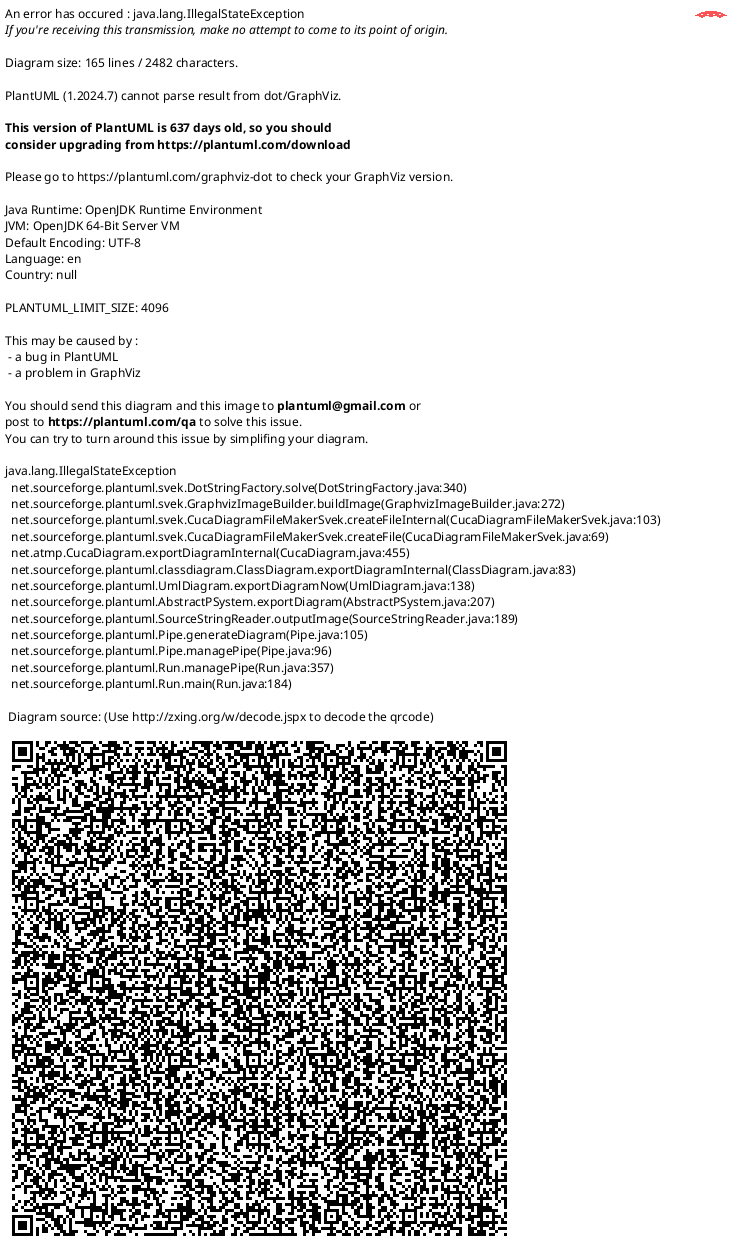 @startuml ER_diagram
title WarmHouse ER Diagram
skinparam linetype ortho
hide circle

class User  {
  - int id
  - int age
  - string name
  - boolean status
  - datetime updated_dt
  - datetime created_dt
}

class Role {
  - int id
  - string name
  - datetime updated_dt
  - datetime created_dt
}

class UserRole {
  - int id
  - int user_id
  - int role_id
  - datetime created_dt
}

User "1" -- "0..*" UserRole
Role "1" -- "0..*" UserRole

class House {
  - int id
  - int user_id
  - string address
  - datetime updated_dt
  - datetime created_dt
}

User "1" -- "0..*" House

class Device {
  - int id
  - int type_id
  - int house_id
  - string serial_number
  - int status_id
  - datetime updated_dt
  - datetime created_dt
}

class DeviceType {
  - int id
  - string name
}

class DeviceStatus {
  - int id
  - string name
}

DeviceType "1" -- "0..*" Device
DeviceStatus "1" -- "0..*" Device
House "1" -- "0..*" Device

class Command {
  - int id
  - string name
  - string code
  - string args
  - datetime updated_dt
  - datetime created_dt
}

class SupportedCommand {
  - int id
  - int command_id
  - int device_id
  - datetime created_dt
}

Device "1" -- "0..*" SupportedCommand
Command "1" -- "0..*" SupportedCommand

class Automation {
  - int id
  - int type_id
  - int device_id
  - int status_id
  - int schedule_id
  - string conditions
  - datetime updated_dt
  - datetime created_dt
}

Device "1" -- "0..*" Automation

class AutomationStatus {
  - int id
  - string name
}

class AutomationType {
  - int id
  - string name
}

class AutomationSchedule {
  - int id
  - string cron_schedule
  - binary state
  - datetime updated_dt
  - datetime created_dt
}

AutomationType "1" -- "0..*" Automation
AutomationStatus "1" -- "0..*" Automation
AutomationSchedule "1" -- "0..*" Automation

class Job {
  - int id
  - string type_id
  - binary state
  - datetime updated_dt
  - datetime created_dt
}

class JobType {
  - int id
  - string name
}

JobType "1" -- "0..*" Job

class AutomatedJob {
  - int id
  - int automation_id
  - int job_id
  - datetime created_dt
}

Job "1" -- "0..*" AutomatedJob
Automation "1" -- "0..*" AutomatedJob

class TelemetryData {
  - int id
  - int device_id
  - string key
  - string value
  - datetime created_dt
}

class TelemetryReport {
  - int id
  - int user_id
  - string title
  - string content
  - datetime updated_dt
  - datetime created_dt
}

Device "1" -- "0..*" TelemetryData
User "1" -- "0..*" TelemetryReport

@enduml
